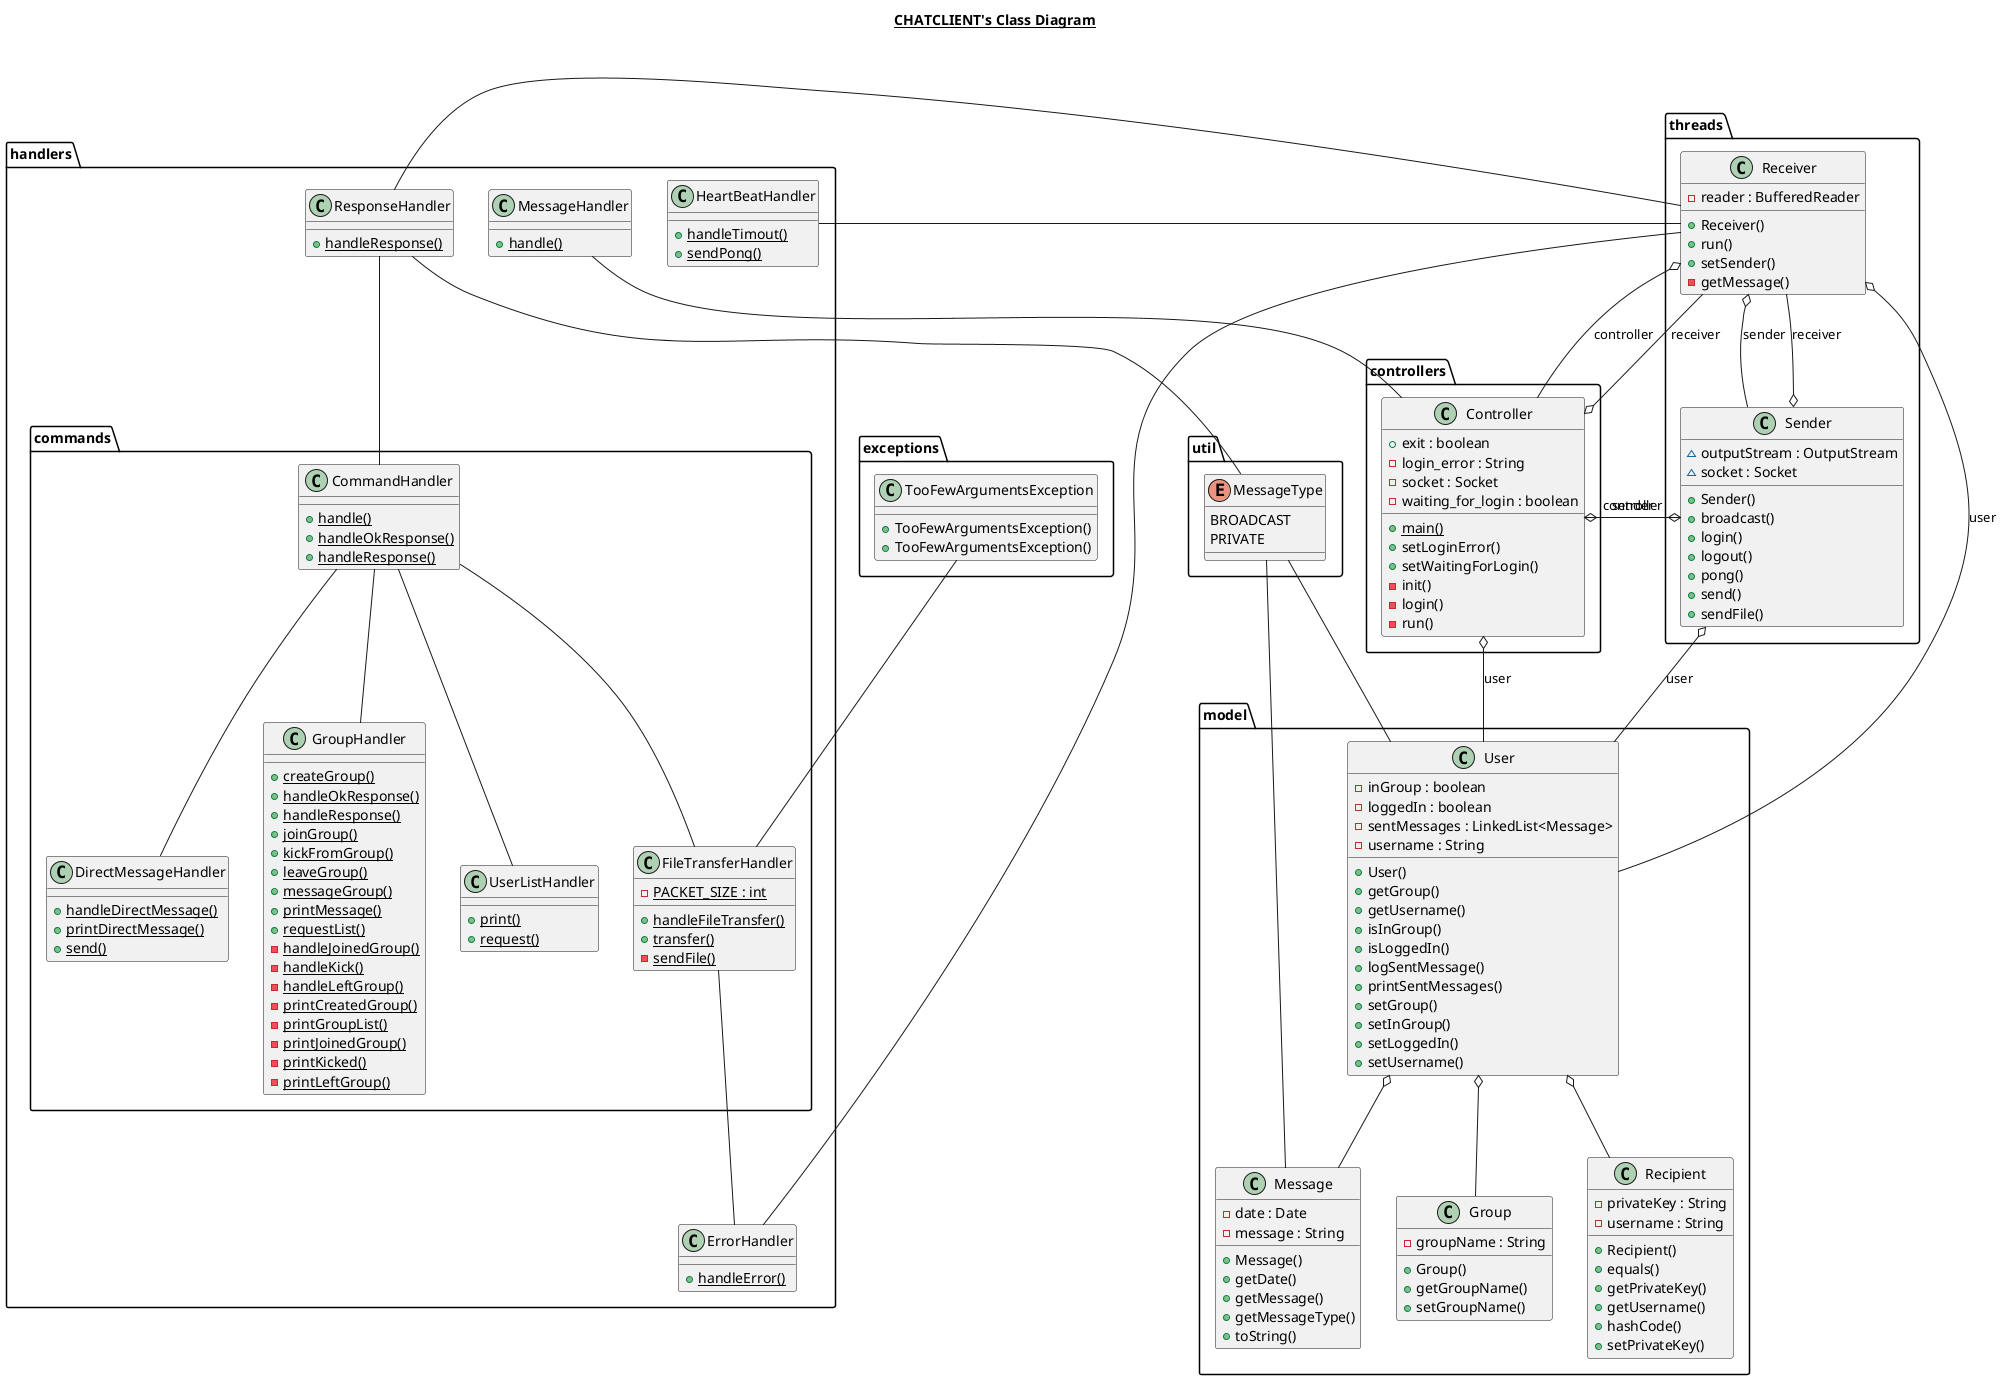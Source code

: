 @startuml

title __CHATCLIENT's Class Diagram__\n

    namespace controllers {
      class controllers.Controller {
          + exit : boolean
          - login_error : String
          - socket : Socket
          - waiting_for_login : boolean
          {static} + main()
          + setLoginError()
          + setWaitingForLogin()
          - init()
          - login()
          - run()
      }
    }

    namespace exceptions {
        class exceptions.TooFewArgumentsException {
            + TooFewArgumentsException()
            + TooFewArgumentsException()
        }
      }


    namespace handlers {
      class handlers.ErrorHandler {
          {static} + handleError()
      }
    }


    namespace handlers {
      class handlers.HeartBeatHandler {
          {static} + handleTimout()
          {static} + sendPong()
      }
    }


    namespace handlers {
      class handlers.MessageHandler {
          {static} + handle()
      }
    }


    namespace handlers {
      class handlers.ResponseHandler {
          {static} + handleResponse()
      }
    }


    namespace handlers {
      namespace commands {
        class handlers.commands.CommandHandler {
            {static} + handle()
            {static} + handleOkResponse()
            {static} + handleResponse()
        }

        class handlers.commands.DirectMessageHandler {
            {static} + handleDirectMessage()
            {static} + printDirectMessage()
            {static} + send()
        }

        class handlers.commands.FileTransferHandler {
                  {static} - PACKET_SIZE : int
                  {static} + handleFileTransfer()
                  {static} + transfer()
                  {static} - sendFile()
              }

        class handlers.commands.GroupHandler {
            {static} + createGroup()
            {static} + handleOkResponse()
            {static} + handleResponse()
            {static} + joinGroup()
            {static} + kickFromGroup()
            {static} + leaveGroup()
            {static} + messageGroup()
            {static} + printMessage()
            {static} + requestList()
            {static} - handleJoinedGroup()
            {static} - handleKick()
            {static} - handleLeftGroup()
            {static} - printCreatedGroup()
            {static} - printGroupList()
            {static} - printJoinedGroup()
            {static} - printKicked()
            {static} - printLeftGroup()
        }

        class handlers.commands.UserListHandler {
            {static} + print()
            {static} + request()
        }
      }
    }


    namespace model {
      class model.Group {
          - groupName : String
          + Group()
          + getGroupName()
          + setGroupName()
      }
    }


    namespace model {
      class model.Message {
          - date : Date
          - message : String
          + Message()
          + getDate()
          + getMessage()
          + getMessageType()
          + toString()
      }
    }


    namespace model {
      class model.User {
          - inGroup : boolean
          - loggedIn : boolean
          - sentMessages : LinkedList<Message>
          - username : String
          + User()
          + getGroup()
          + getUsername()
          + isInGroup()
          + isLoggedIn()
          + logSentMessage()
          + printSentMessages()
          + setGroup()
          + setInGroup()
          + setLoggedIn()
          + setUsername()
      }

      class model.Recipient {
              - privateKey : String
              - username : String
              + Recipient()
              + equals()
              + getPrivateKey()
              + getUsername()
              + hashCode()
              + setPrivateKey()
          }
    }

    namespace threads {
      class threads.Receiver {
          - reader : BufferedReader
          + Receiver()
          + run()
          + setSender()
          - getMessage()
      }
    }


    namespace threads {
        class threads.Sender {
          ~ outputStream : OutputStream
          ~ socket : Socket
          + Sender()
          + broadcast()
          + login()
          + logout()
          + pong()
          + send()
          + sendFile()
        }
    }


    namespace util {
      enum MessageType {
        BROADCAST
        PRIVATE
      }
    }

    threads.Receiver -- handlers.ResponseHandler
    threads.Receiver -- handlers.ErrorHandler

    handlers.commands.FileTransferHandler -- handlers.ErrorHandler
    handlers.ResponseHandler -- handlers.commands.CommandHandler
    handlers.commands.CommandHandler -- handlers.commands.GroupHandler
    handlers.commands.CommandHandler -- handlers.commands.DirectMessageHandler
    handlers.commands.CommandHandler -- handlers.commands.FileTransferHandler
    handlers.commands.CommandHandler -- handlers.commands.UserListHandler
    handlers.MessageHandler -- controllers.Controller
    handlers.HeartBeatHandler -- threads.Receiver

    exceptions.TooFewArgumentsException -- handlers.commands.FileTransferHandler

    controllers.Controller o-- threads.Receiver : receiver
    controllers.Controller o-- threads.Sender : sender
    controllers.Controller o-- model.User : user

    threads.Receiver o-- controllers.Controller : controller
    threads.Receiver o-- threads.Sender : sender
    threads.Receiver o-- model.User : user
    threads.Sender o-- controllers.Controller : controller
    threads.Sender o-- threads.Receiver : receiver
    threads.Sender o-- model.User : user

    model.User o-- model.Message
    model.User o-- model.Group
    model.User o-- model.Recipient
    model.Message -- util.MessageType
    util.MessageType -- model.User
    util.MessageType -- handlers.ResponseHandler

@enduml
